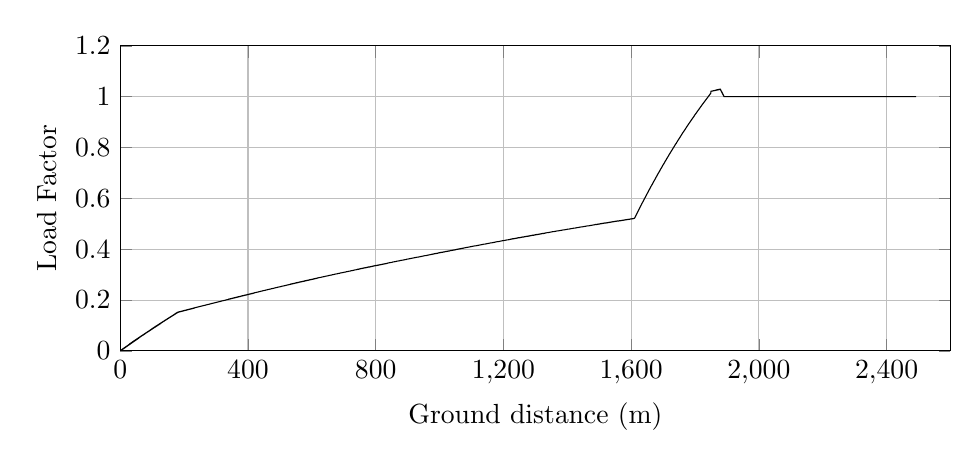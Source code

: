 %LoadFactor_vs_GroundDistance
\begin{tikzpicture}

\begin{axis}[
width=\textwidth,
height=0.45\textwidth,
scaled ticks=false, tick label style={/pgf/number format/fixed},
xmin=0.0,
xmax=2600,
xlabel={Ground distance (m)},
xtick={0,400,800,1200,1600,2000,2400,2800,3200},
xmajorgrids,
ymin=0.0,
ymax=1.20,
ylabel={Load Factor},
ytick={0,0.2,0.4,0.6,0.8,1,1.2},
ymajorgrids,
legend style={at={(1.03,0.5)},anchor=west,draw=black,fill=white,legend cell align=left}
]
\addplot [
color=black,
solid
]
table[row sep=crcr]{
1.373E-8	1.272E-11\\
1.749E-7	1.62E-10\\
1.441E-6	1.335E-9\\
6.603E-5	6.117E-8\\
2.274E-4	2.107E-7\\
4.875E-4	4.516E-7\\
8.442E-4	7.82E-7\\
0.001	1.203E-6\\
0.002	1.712E-6\\
0.002	2.306E-6\\
0.003	2.991E-6\\
0.004	3.746E-6\\
0.005	4.606E-6\\
0.006	5.55E-6\\
0.007	6.587E-6\\
0.008	7.723E-6\\
0.01	8.952E-6\\
0.011	1.028E-5\\
0.013	1.169E-5\\
0.014	1.315E-5\\
0.016	1.474E-5\\
0.018	1.642E-5\\
0.02	1.817E-5\\
0.022	2.005E-5\\
0.024	2.201E-5\\
0.026	2.404E-5\\
0.028	2.618E-5\\
0.031	2.841E-5\\
0.033	3.07E-5\\
0.036	3.31E-5\\
0.038	3.559E-5\\
0.041	3.813E-5\\
0.044	4.077E-5\\
0.047	4.353E-5\\
0.05	4.642E-5\\
0.053	4.937E-5\\
0.057	5.245E-5\\
0.06	5.556E-5\\
0.063	5.88E-5\\
0.067	6.216E-5\\
0.071	6.56E-5\\
0.075	6.912E-5\\
0.079	7.275E-5\\
0.083	7.642E-5\\
0.087	8.02E-5\\
0.091	8.413E-5\\
0.095	8.815E-5\\
0.1	9.225E-5\\
0.104	9.642E-5\\
0.109	1.007E-4\\
0.114	1.051E-4\\
0.118	1.096E-4\\
0.123	1.142E-4\\
0.128	1.188E-4\\
0.133	1.235E-4\\
0.139	1.283E-4\\
0.144	1.334E-4\\
0.15	1.385E-4\\
0.155	1.436E-4\\
0.161	1.488E-4\\
0.167	1.543E-4\\
0.172	1.597E-4\\
0.178	1.653E-4\\
0.185	1.71E-4\\
0.191	1.768E-4\\
0.197	1.826E-4\\
0.204	1.884E-4\\
0.21	1.946E-4\\
0.217	2.008E-4\\
0.224	2.07E-4\\
0.23	2.133E-4\\
0.237	2.198E-4\\
0.244	2.264E-4\\
0.252	2.33E-4\\
0.259	2.399E-4\\
0.266	2.467E-4\\
0.274	2.536E-4\\
0.282	2.607E-4\\
0.289	2.679E-4\\
0.297	2.754E-4\\
0.305	2.828E-4\\
0.314	2.904E-4\\
0.322	2.981E-4\\
0.331	3.06E-4\\
0.339	3.137E-4\\
0.348	3.217E-4\\
0.356	3.298E-4\\
0.365	3.381E-4\\
0.374	3.464E-4\\
0.384	3.549E-4\\
0.393	3.634E-4\\
0.402	3.721E-4\\
0.412	3.809E-4\\
0.421	3.899E-4\\
0.431	3.988E-4\\
0.441	4.08E-4\\
0.451	4.174E-4\\
0.461	4.268E-4\\
0.472	4.364E-4\\
0.482	4.459E-4\\
0.492	4.554E-4\\
0.503	4.652E-4\\
0.514	4.753E-4\\
0.524	4.852E-4\\
0.536	4.955E-4\\
0.547	5.058E-4\\
0.558	5.163E-4\\
0.569	5.267E-4\\
0.581	5.375E-4\\
0.592	5.48E-4\\
0.604	5.589E-4\\
0.616	5.699E-4\\
0.628	5.81E-4\\
0.64	5.924E-4\\
0.653	6.036E-4\\
0.665	6.151E-4\\
0.677	6.265E-4\\
0.69	6.383E-4\\
0.703	6.504E-4\\
0.716	6.622E-4\\
0.729	6.743E-4\\
0.742	6.865E-4\\
0.756	6.994E-4\\
0.77	7.117E-4\\
0.783	7.243E-4\\
0.797	7.369E-4\\
0.811	7.498E-4\\
0.825	7.629E-4\\
0.839	7.758E-4\\
0.853	7.889E-4\\
0.868	8.023E-4\\
0.882	8.158E-4\\
0.898	8.3E-4\\
0.913	8.445E-4\\
0.929	8.586E-4\\
0.944	8.727E-4\\
0.96	8.873E-4\\
0.976	9.02E-4\\
0.992	9.168E-4\\
1.008	9.317E-4\\
1.025	9.47E-4\\
1.041	9.618E-4\\
1.057	9.77E-4\\
1.074	9.922E-4\\
1.09	0.001\\
1.107	0.001\\
1.124	0.001\\
1.142	0.001\\
1.159	0.001\\
1.176	0.001\\
1.194	0.001\\
1.212	0.001\\
1.23	0.001\\
1.248	0.001\\
1.266	0.001\\
1.285	0.001\\
1.304	0.001\\
1.323	0.001\\
1.341	0.001\\
1.361	0.001\\
1.38	0.001\\
1.399	0.001\\
1.419	0.001\\
1.439	0.001\\
1.459	0.001\\
1.479	0.001\\
1.499	0.001\\
1.52	0.001\\
1.54	0.001\\
1.56	0.001\\
1.581	0.001\\
1.602	0.001\\
1.624	0.001\\
1.645	0.002\\
1.666	0.002\\
1.689	0.002\\
1.711	0.002\\
1.733	0.002\\
1.755	0.002\\
1.778	0.002\\
1.8	0.002\\
1.824	0.002\\
1.846	0.002\\
1.87	0.002\\
1.893	0.002\\
1.918	0.002\\
1.942	0.002\\
1.966	0.002\\
1.99	0.002\\
2.015	0.002\\
2.039	0.002\\
2.065	0.002\\
2.09	0.002\\
2.116	0.002\\
2.141	0.002\\
2.167	0.002\\
2.193	0.002\\
2.219	0.002\\
2.245	0.002\\
2.271	0.002\\
2.298	0.002\\
2.325	0.002\\
2.351	0.002\\
2.379	0.002\\
2.406	0.002\\
2.434	0.002\\
2.462	0.002\\
2.491	0.002\\
2.519	0.002\\
2.547	0.002\\
2.576	0.002\\
2.605	0.002\\
2.635	0.002\\
2.663	0.002\\
2.693	0.002\\
2.723	0.003\\
2.753	0.003\\
2.783	0.003\\
2.814	0.003\\
2.844	0.003\\
2.875	0.003\\
2.906	0.003\\
2.937	0.003\\
2.968	0.003\\
3.0	0.003\\
3.031	0.003\\
3.063	0.003\\
3.097	0.003\\
3.129	0.003\\
3.162	0.003\\
3.195	0.003\\
3.227	0.003\\
3.261	0.003\\
3.294	0.003\\
3.328	0.003\\
3.363	0.003\\
3.397	0.003\\
3.431	0.003\\
3.464	0.003\\
3.499	0.003\\
3.534	0.003\\
3.57	0.003\\
3.605	0.003\\
3.641	0.003\\
3.678	0.003\\
3.713	0.003\\
3.75	0.003\\
3.787	0.003\\
3.825	0.004\\
3.862	0.004\\
3.9	0.004\\
3.937	0.004\\
3.976	0.004\\
4.015	0.004\\
4.053	0.004\\
4.093	0.004\\
4.133	0.004\\
4.172	0.004\\
4.211	0.004\\
4.253	0.004\\
4.293	0.004\\
4.333	0.004\\
4.373	0.004\\
4.414	0.004\\
4.456	0.004\\
4.497	0.004\\
4.538	0.004\\
4.58	0.004\\
4.622	0.004\\
4.664	0.004\\
4.706	0.004\\
4.748	0.004\\
4.791	0.004\\
4.836	0.004\\
4.88	0.004\\
4.923	0.005\\
4.968	0.005\\
5.013	0.005\\
5.058	0.005\\
5.103	0.005\\
5.149	0.005\\
5.194	0.005\\
5.241	0.005\\
5.287	0.005\\
5.333	0.005\\
5.38	0.005\\
5.426	0.005\\
5.473	0.005\\
5.522	0.005\\
5.57	0.005\\
5.618	0.005\\
5.666	0.005\\
5.715	0.005\\
5.763	0.005\\
5.813	0.005\\
5.862	0.005\\
5.912	0.005\\
5.962	0.005\\
6.013	0.006\\
6.063	0.006\\
6.114	0.006\\
6.165	0.006\\
6.216	0.006\\
6.268	0.006\\
6.32	0.006\\
6.374	0.006\\
6.426	0.006\\
6.479	0.006\\
6.532	0.006\\
6.586	0.006\\
6.641	0.006\\
6.695	0.006\\
6.75	0.006\\
6.804	0.006\\
6.86	0.006\\
6.917	0.006\\
6.973	0.006\\
7.03	0.006\\
7.087	0.006\\
7.144	0.007\\
7.202	0.007\\
7.26	0.007\\
7.318	0.007\\
7.377	0.007\\
7.435	0.007\\
7.494	0.007\\
7.553	0.007\\
7.613	0.007\\
7.673	0.007\\
7.733	0.007\\
7.796	0.007\\
7.856	0.007\\
7.918	0.007\\
7.98	0.007\\
8.042	0.007\\
8.105	0.007\\
8.167	0.007\\
8.231	0.008\\
8.294	0.008\\
8.356	0.008\\
8.421	0.008\\
8.486	0.008\\
8.549	0.008\\
8.615	0.008\\
8.68	0.008\\
8.745	0.008\\
8.813	0.008\\
8.88	0.008\\
8.947	0.008\\
9.013	0.008\\
9.079	0.008\\
9.147	0.008\\
9.215	0.008\\
9.285	0.008\\
9.353	0.009\\
9.424	0.009\\
9.493	0.009\\
9.564	0.009\\
9.634	0.009\\
9.706	0.009\\
9.776	0.009\\
9.847	0.009\\
9.918	0.009\\
9.989	0.009\\
10.06	0.009\\
10.133	0.009\\
10.205	0.009\\
10.278	0.009\\
10.353	0.009\\
10.427	0.009\\
10.502	0.01\\
10.577	0.01\\
10.653	0.01\\
10.729	0.01\\
10.805	0.01\\
10.882	0.01\\
10.958	0.01\\
11.036	0.01\\
11.113	0.01\\
11.192	0.01\\
11.27	0.01\\
11.35	0.01\\
11.429	0.01\\
11.508	0.01\\
11.587	0.011\\
11.669	0.011\\
11.75	0.011\\
11.83	0.011\\
11.91	0.011\\
11.991	0.011\\
12.073	0.011\\
12.155	0.011\\
12.237	0.011\\
12.32	0.011\\
12.407	0.011\\
12.49	0.011\\
12.574	0.011\\
12.661	0.012\\
12.747	0.012\\
12.832	0.012\\
12.919	0.012\\
13.005	0.012\\
13.092	0.012\\
13.18	0.012\\
13.269	0.012\\
13.358	0.012\\
13.448	0.012\\
13.538	0.012\\
13.627	0.012\\
13.718	0.012\\
13.809	0.013\\
13.899	0.013\\
13.992	0.013\\
14.086	0.013\\
14.179	0.013\\
14.272	0.013\\
14.368	0.013\\
14.459	0.013\\
14.555	0.013\\
14.649	0.013\\
14.744	0.013\\
14.84	0.013\\
14.933	0.014\\
15.027	0.014\\
15.123	0.014\\
15.222	0.014\\
15.321	0.014\\
15.418	0.014\\
15.516	0.014\\
15.613	0.014\\
15.711	0.014\\
15.811	0.014\\
15.914	0.014\\
16.013	0.014\\
16.112	0.015\\
16.216	0.015\\
16.319	0.015\\
16.421	0.015\\
16.522	0.015\\
16.626	0.015\\
16.727	0.015\\
16.83	0.015\\
16.935	0.015\\
17.038	0.015\\
17.146	0.016\\
17.252	0.016\\
17.357	0.016\\
17.464	0.016\\
17.572	0.016\\
17.68	0.016\\
17.79	0.016\\
17.9	0.016\\
18.01	0.016\\
18.121	0.016\\
18.232	0.016\\
18.343	0.017\\
18.455	0.017\\
18.566	0.017\\
18.678	0.017\\
18.79	0.017\\
18.902	0.017\\
19.018	0.017\\
19.131	0.017\\
19.248	0.017\\
19.362	0.017\\
19.478	0.018\\
19.596	0.018\\
19.711	0.018\\
19.828	0.018\\
19.945	0.018\\
20.062	0.018\\
20.179	0.018\\
20.297	0.018\\
20.417	0.018\\
20.537	0.019\\
20.655	0.019\\
20.777	0.019\\
20.897	0.019\\
21.017	0.019\\
21.139	0.019\\
21.261	0.019\\
21.383	0.019\\
21.506	0.019\\
21.631	0.019\\
21.756	0.02\\
21.88	0.02\\
22.006	0.02\\
22.13	0.02\\
22.257	0.02\\
22.384	0.02\\
22.509	0.02\\
22.636	0.02\\
22.764	0.021\\
22.891	0.021\\
23.022	0.021\\
23.15	0.021\\
23.279	0.021\\
23.409	0.021\\
23.539	0.021\\
23.671	0.021\\
23.803	0.021\\
23.935	0.022\\
24.067	0.022\\
24.199	0.022\\
24.329	0.022\\
24.462	0.022\\
24.595	0.022\\
24.728	0.022\\
24.862	0.022\\
24.995	0.022\\
25.128	0.023\\
25.265	0.023\\
25.401	0.023\\
25.536	0.023\\
25.674	0.023\\
25.808	0.023\\
25.835	0.023\\
25.838	0.023\\
25.842	0.023\\
25.855	0.023\\
25.893	0.023\\
25.973	0.023\\
26.096	0.023\\
26.224	0.024\\
26.353	0.024\\
26.482	0.024\\
26.611	0.024\\
26.74	0.024\\
26.872	0.024\\
27.003	0.024\\
27.136	0.024\\
27.266	0.024\\
27.399	0.025\\
27.531	0.025\\
27.664	0.025\\
27.799	0.025\\
27.932	0.025\\
28.068	0.025\\
28.203	0.025\\
28.34	0.025\\
28.477	0.026\\
28.618	0.026\\
28.754	0.026\\
28.893	0.026\\
29.032	0.026\\
29.171	0.026\\
29.312	0.026\\
29.454	0.026\\
29.595	0.027\\
29.738	0.027\\
29.879	0.027\\
30.021	0.027\\
30.167	0.027\\
30.308	0.027\\
30.453	0.027\\
30.598	0.027\\
30.743	0.028\\
30.889	0.028\\
31.035	0.028\\
31.181	0.028\\
31.328	0.028\\
31.477	0.028\\
31.627	0.028\\
31.774	0.028\\
31.925	0.029\\
32.076	0.029\\
32.226	0.029\\
32.379	0.029\\
32.529	0.029\\
32.682	0.029\\
32.836	0.029\\
32.99	0.03\\
33.146	0.03\\
33.301	0.03\\
33.455	0.03\\
33.611	0.03\\
33.769	0.03\\
33.926	0.03\\
34.084	0.031\\
34.242	0.031\\
34.403	0.031\\
34.562	0.031\\
34.722	0.031\\
34.881	0.031\\
35.041	0.031\\
35.203	0.032\\
35.365	0.032\\
35.529	0.032\\
35.691	0.032\\
35.853	0.032\\
36.015	0.032\\
36.181	0.032\\
36.344	0.033\\
36.511	0.033\\
36.676	0.033\\
36.842	0.033\\
37.008	0.033\\
37.173	0.033\\
37.34	0.033\\
37.509	0.034\\
37.679	0.034\\
37.845	0.034\\
38.017	0.034\\
38.185	0.034\\
38.358	0.034\\
38.528	0.034\\
38.7	0.035\\
38.872	0.035\\
39.042	0.035\\
39.214	0.035\\
39.387	0.035\\
39.559	0.035\\
39.735	0.036\\
39.909	0.036\\
40.085	0.036\\
40.259	0.036\\
40.433	0.036\\
40.61	0.036\\
40.787	0.036\\
40.966	0.037\\
41.141	0.037\\
41.319	0.037\\
41.496	0.037\\
41.674	0.037\\
41.852	0.037\\
42.031	0.038\\
42.213	0.038\\
42.394	0.038\\
42.575	0.038\\
42.755	0.038\\
42.938	0.038\\
43.12	0.038\\
43.303	0.039\\
43.487	0.039\\
43.672	0.039\\
43.857	0.039\\
44.04	0.039\\
44.224	0.039\\
44.412	0.04\\
44.598	0.04\\
44.785	0.04\\
44.973	0.04\\
45.161	0.04\\
45.349	0.04\\
45.536	0.041\\
45.725	0.041\\
45.914	0.041\\
46.102	0.041\\
46.294	0.041\\
46.485	0.041\\
46.677	0.042\\
46.87	0.042\\
47.063	0.042\\
47.253	0.042\\
47.445	0.042\\
47.639	0.042\\
47.834	0.043\\
48.025	0.043\\
48.219	0.043\\
48.415	0.043\\
48.61	0.043\\
48.807	0.043\\
49.001	0.044\\
49.2	0.044\\
49.394	0.044\\
49.592	0.044\\
49.791	0.044\\
49.991	0.044\\
50.19	0.045\\
50.388	0.045\\
50.592	0.045\\
50.795	0.045\\
50.995	0.045\\
51.198	0.046\\
51.4	0.046\\
51.599	0.046\\
51.802	0.046\\
52.002	0.046\\
52.206	0.046\\
52.408	0.047\\
52.614	0.047\\
52.822	0.047\\
53.031	0.047\\
53.238	0.047\\
53.445	0.047\\
53.652	0.048\\
53.86	0.048\\
54.068	0.048\\
54.279	0.048\\
54.487	0.048\\
54.699	0.049\\
54.91	0.049\\
55.122	0.049\\
55.333	0.049\\
55.545	0.049\\
55.756	0.049\\
55.968	0.05\\
56.182	0.05\\
56.394	0.05\\
56.61	0.05\\
56.826	0.05\\
57.04	0.051\\
57.257	0.051\\
57.474	0.051\\
57.694	0.051\\
57.912	0.051\\
58.13	0.051\\
58.349	0.052\\
58.568	0.052\\
58.788	0.052\\
59.011	0.052\\
59.234	0.052\\
59.456	0.053\\
59.68	0.053\\
59.903	0.053\\
60.125	0.053\\
60.349	0.053\\
60.572	0.054\\
60.796	0.054\\
61.022	0.054\\
61.251	0.054\\
61.478	0.054\\
61.708	0.055\\
61.937	0.055\\
62.167	0.055\\
62.396	0.055\\
62.628	0.055\\
62.861	0.056\\
63.091	0.056\\
63.322	0.056\\
63.555	0.056\\
63.787	0.056\\
64.023	0.057\\
64.257	0.057\\
64.491	0.057\\
64.728	0.057\\
64.966	0.057\\
65.201	0.058\\
65.44	0.058\\
65.677	0.058\\
65.917	0.058\\
66.157	0.058\\
66.397	0.059\\
66.638	0.059\\
66.878	0.059\\
67.123	0.059\\
67.368	0.059\\
67.611	0.06\\
67.858	0.06\\
68.103	0.06\\
68.352	0.06\\
68.601	0.06\\
68.849	0.061\\
69.098	0.061\\
69.349	0.061\\
69.598	0.061\\
69.849	0.061\\
70.105	0.062\\
70.356	0.062\\
70.609	0.062\\
70.863	0.062\\
71.118	0.063\\
71.373	0.063\\
71.629	0.063\\
71.885	0.063\\
72.143	0.063\\
72.403	0.064\\
72.662	0.064\\
72.923	0.064\\
73.187	0.064\\
73.452	0.065\\
73.718	0.065\\
73.979	0.065\\
74.245	0.065\\
74.51	0.065\\
74.778	0.066\\
75.048	0.066\\
75.317	0.066\\
75.587	0.066\\
75.857	0.067\\
76.13	0.067\\
76.403	0.067\\
76.68	0.067\\
76.954	0.067\\
77.229	0.068\\
77.507	0.068\\
77.783	0.068\\
78.062	0.068\\
78.339	0.069\\
78.622	0.069\\
78.905	0.069\\
79.187	0.069\\
79.47	0.07\\
79.758	0.07\\
80.044	0.07\\
80.334	0.07\\
80.623	0.071\\
80.913	0.071\\
81.205	0.071\\
81.497	0.071\\
81.792	0.072\\
82.085	0.072\\
82.379	0.072\\
82.676	0.072\\
82.975	0.073\\
83.273	0.073\\
83.572	0.073\\
83.874	0.073\\
84.175	0.074\\
84.477	0.074\\
84.781	0.074\\
85.088	0.074\\
85.394	0.075\\
85.698	0.075\\
86.01	0.075\\
86.317	0.075\\
86.629	0.076\\
86.94	0.076\\
87.257	0.076\\
87.57	0.076\\
87.881	0.077\\
88.2	0.077\\
88.519	0.077\\
88.835	0.077\\
89.159	0.078\\
89.478	0.078\\
89.802	0.078\\
90.126	0.079\\
90.45	0.079\\
90.778	0.079\\
91.105	0.079\\
91.438	0.08\\
91.767	0.08\\
92.094	0.08\\
92.425	0.08\\
92.758	0.081\\
93.097	0.081\\
93.431	0.081\\
93.768	0.082\\
94.104	0.082\\
94.436	0.082\\
94.773	0.082\\
95.108	0.083\\
95.447	0.083\\
95.785	0.083\\
96.123	0.084\\
96.464	0.084\\
96.807	0.084\\
97.147	0.084\\
97.488	0.085\\
97.831	0.085\\
98.17	0.085\\
98.511	0.086\\
98.854	0.086\\
99.192	0.086\\
99.534	0.086\\
99.872	0.087\\
100.213	0.087\\
100.553	0.087\\
100.895	0.088\\
101.237	0.088\\
101.58	0.088\\
101.918	0.088\\
102.262	0.089\\
102.605	0.089\\
102.942	0.089\\
103.281	0.089\\
103.62	0.09\\
103.954	0.09\\
104.292	0.09\\
104.631	0.091\\
104.967	0.091\\
105.305	0.091\\
105.642	0.091\\
105.977	0.092\\
106.314	0.092\\
106.649	0.092\\
106.98	0.093\\
107.315	0.093\\
107.381	0.093\\
107.388	0.093\\
107.395	0.093\\
107.399	0.093\\
107.402	0.093\\
107.405	0.093\\
107.419	0.093\\
107.478	0.093\\
107.637	0.093\\
107.957	0.093\\
108.257	0.094\\
108.56	0.094\\
108.862	0.094\\
109.167	0.094\\
109.472	0.095\\
109.78	0.095\\
110.091	0.095\\
110.401	0.095\\
110.713	0.096\\
111.029	0.096\\
111.347	0.096\\
111.665	0.096\\
111.986	0.097\\
112.308	0.097\\
112.635	0.097\\
112.963	0.098\\
113.288	0.098\\
113.618	0.098\\
113.946	0.098\\
114.279	0.099\\
114.613	0.099\\
114.948	0.099\\
115.286	0.099\\
115.625	0.1\\
115.965	0.1\\
116.306	0.1\\
116.651	0.101\\
116.999	0.101\\
117.343	0.101\\
117.69	0.101\\
118.041	0.102\\
118.393	0.102\\
118.748	0.102\\
119.105	0.103\\
119.467	0.103\\
119.827	0.103\\
120.19	0.103\\
120.552	0.104\\
120.918	0.104\\
121.287	0.104\\
121.655	0.105\\
122.025	0.105\\
122.393	0.105\\
122.766	0.106\\
123.139	0.106\\
123.513	0.106\\
123.886	0.107\\
124.257	0.107\\
124.632	0.107\\
125.007	0.107\\
125.38	0.108\\
125.755	0.108\\
126.135	0.108\\
126.513	0.109\\
126.895	0.109\\
127.273	0.109\\
127.65	0.11\\
128.031	0.11\\
128.408	0.11\\
128.788	0.111\\
129.168	0.111\\
129.551	0.111\\
129.928	0.112\\
130.308	0.112\\
130.688	0.112\\
131.067	0.112\\
131.447	0.113\\
131.826	0.113\\
132.205	0.113\\
132.585	0.114\\
132.965	0.114\\
133.344	0.114\\
133.726	0.115\\
134.105	0.115\\
134.485	0.115\\
134.863	0.116\\
135.24	0.116\\
135.621	0.116\\
136.0	0.116\\
136.38	0.117\\
136.761	0.117\\
137.14	0.117\\
137.518	0.118\\
137.898	0.118\\
138.275	0.118\\
138.654	0.119\\
139.035	0.119\\
139.413	0.119\\
139.794	0.12\\
140.174	0.12\\
140.549	0.12\\
140.928	0.12\\
141.305	0.121\\
141.683	0.121\\
142.061	0.121\\
142.44	0.122\\
142.817	0.122\\
143.192	0.122\\
143.573	0.123\\
143.949	0.123\\
144.326	0.123\\
144.704	0.124\\
145.083	0.124\\
145.462	0.124\\
145.838	0.124\\
146.215	0.125\\
146.593	0.125\\
146.973	0.125\\
147.355	0.126\\
147.734	0.126\\
148.114	0.126\\
148.493	0.127\\
148.871	0.127\\
149.254	0.127\\
149.633	0.128\\
150.015	0.128\\
150.394	0.128\\
150.777	0.128\\
151.156	0.129\\
151.535	0.129\\
151.919	0.129\\
152.3	0.13\\
152.684	0.13\\
153.067	0.13\\
153.451	0.131\\
153.835	0.131\\
154.216	0.131\\
154.601	0.132\\
154.984	0.132\\
155.368	0.132\\
155.752	0.132\\
156.136	0.133\\
156.522	0.133\\
156.905	0.133\\
157.292	0.134\\
157.678	0.134\\
158.063	0.134\\
158.451	0.135\\
158.838	0.135\\
159.227	0.135\\
159.615	0.136\\
160.004	0.136\\
160.396	0.136\\
160.785	0.137\\
161.175	0.137\\
161.567	0.137\\
161.961	0.137\\
162.35	0.138\\
162.743	0.138\\
163.136	0.138\\
163.532	0.139\\
163.925	0.139\\
164.32	0.139\\
164.716	0.14\\
165.112	0.14\\
165.507	0.14\\
165.907	0.141\\
166.306	0.141\\
166.706	0.141\\
167.104	0.142\\
167.502	0.142\\
167.901	0.142\\
168.3	0.143\\
168.702	0.143\\
169.106	0.143\\
169.508	0.143\\
169.91	0.144\\
170.313	0.144\\
170.716	0.144\\
171.12	0.145\\
171.525	0.145\\
171.93	0.145\\
172.337	0.146\\
172.743	0.146\\
173.151	0.146\\
173.559	0.147\\
173.966	0.147\\
174.378	0.147\\
174.787	0.148\\
175.201	0.148\\
175.611	0.148\\
176.021	0.149\\
176.433	0.149\\
176.848	0.149\\
177.263	0.15\\
177.678	0.15\\
178.09	0.15\\
178.508	0.151\\
178.925	0.151\\
179.343	0.151\\
179.763	0.152\\
180.084	0.152\\
180.184	0.152\\
180.604	0.152\\
181.528	0.152\\
182.409	0.153\\
183.29	0.153\\
184.171	0.153\\
185.054	0.154\\
185.945	0.154\\
186.833	0.154\\
187.723	0.154\\
188.616	0.155\\
189.516	0.155\\
190.41	0.155\\
191.32	0.156\\
192.218	0.156\\
193.123	0.156\\
194.031	0.156\\
194.947	0.157\\
195.85	0.157\\
196.765	0.157\\
197.678	0.158\\
198.598	0.158\\
199.518	0.158\\
200.444	0.159\\
201.372	0.159\\
202.293	0.159\\
203.22	0.16\\
204.145	0.16\\
205.078	0.16\\
206.005	0.16\\
206.939	0.161\\
207.878	0.161\\
208.818	0.161\\
209.759	0.162\\
210.709	0.162\\
211.655	0.162\\
212.598	0.163\\
213.546	0.163\\
214.498	0.163\\
215.457	0.164\\
216.421	0.164\\
217.382	0.164\\
218.353	0.164\\
219.325	0.165\\
220.293	0.165\\
221.269	0.165\\
222.245	0.166\\
223.215	0.166\\
224.191	0.166\\
225.174	0.167\\
226.147	0.167\\
227.141	0.167\\
228.124	0.168\\
229.119	0.168\\
230.117	0.168\\
231.112	0.169\\
232.123	0.169\\
233.128	0.169\\
234.131	0.17\\
235.14	0.17\\
236.151	0.17\\
237.166	0.171\\
238.189	0.171\\
239.215	0.171\\
240.235	0.172\\
241.26	0.172\\
242.302	0.172\\
243.33	0.173\\
244.369	0.173\\
245.406	0.173\\
246.463	0.174\\
247.505	0.174\\
248.564	0.174\\
249.622	0.175\\
250.665	0.175\\
251.727	0.175\\
252.801	0.176\\
253.863	0.176\\
254.944	0.176\\
256.022	0.177\\
257.106	0.177\\
258.203	0.177\\
259.303	0.178\\
260.397	0.178\\
261.498	0.178\\
262.609	0.179\\
263.718	0.179\\
264.835	0.179\\
265.958	0.18\\
267.091	0.18\\
268.208	0.181\\
269.333	0.181\\
270.466	0.181\\
271.599	0.182\\
272.746	0.182\\
273.901	0.182\\
275.054	0.183\\
276.203	0.183\\
277.353	0.183\\
278.519	0.184\\
279.693	0.184\\
280.863	0.185\\
282.051	0.185\\
283.25	0.185\\
284.439	0.186\\
285.64	0.186\\
286.836	0.187\\
288.039	0.187\\
289.256	0.187\\
290.483	0.188\\
291.721	0.188\\
292.961	0.188\\
294.199	0.189\\
295.446	0.189\\
296.685	0.19\\
297.928	0.19\\
299.185	0.19\\
300.444	0.191\\
301.723	0.191\\
303.002	0.192\\
304.279	0.192\\
305.565	0.192\\
306.851	0.193\\
308.144	0.193\\
309.447	0.194\\
310.778	0.194\\
312.085	0.194\\
313.408	0.195\\
314.719	0.195\\
316.031	0.196\\
317.341	0.196\\
318.67	0.197\\
319.98	0.197\\
321.313	0.197\\
322.647	0.198\\
323.978	0.198\\
325.314	0.199\\
326.625	0.199\\
327.96	0.199\\
329.278	0.2\\
330.607	0.2\\
331.918	0.201\\
333.233	0.201\\
334.558	0.202\\
335.85	0.202\\
337.151	0.202\\
338.438	0.203\\
339.73	0.203\\
341.021	0.204\\
342.315	0.204\\
343.606	0.204\\
344.888	0.205\\
346.165	0.205\\
347.442	0.206\\
348.721	0.206\\
349.998	0.206\\
351.269	0.207\\
352.534	0.207\\
353.793	0.208\\
355.042	0.208\\
356.29	0.208\\
357.535	0.209\\
357.785	0.209\\
358.344	0.209\\
358.391	0.209\\
358.414	0.209\\
358.545	0.209\\
358.725	0.209\\
359.254	0.209\\
360.234	0.21\\
361.312	0.21\\
362.387	0.21\\
363.468	0.211\\
364.563	0.211\\
365.659	0.211\\
366.758	0.212\\
367.871	0.212\\
368.993	0.212\\
370.112	0.213\\
371.239	0.213\\
372.372	0.213\\
373.508	0.214\\
374.644	0.214\\
375.785	0.214\\
376.948	0.215\\
378.108	0.215\\
379.27	0.216\\
380.446	0.216\\
381.624	0.216\\
382.814	0.217\\
384.003	0.217\\
385.2	0.217\\
386.409	0.218\\
387.627	0.218\\
388.847	0.219\\
390.086	0.219\\
391.33	0.219\\
392.579	0.22\\
393.83	0.22\\
395.084	0.22\\
396.348	0.221\\
397.611	0.221\\
398.901	0.222\\
400.189	0.222\\
401.479	0.222\\
402.783	0.223\\
404.085	0.223\\
405.394	0.224\\
406.706	0.224\\
408.009	0.224\\
409.303	0.225\\
410.613	0.225\\
411.93	0.226\\
413.258	0.226\\
414.59	0.226\\
415.919	0.227\\
417.242	0.227\\
418.572	0.228\\
419.9	0.228\\
421.222	0.229\\
422.55	0.229\\
423.875	0.229\\
425.194	0.23\\
426.512	0.23\\
427.84	0.231\\
429.165	0.231\\
430.493	0.231\\
431.812	0.232\\
433.134	0.232\\
434.458	0.233\\
435.773	0.233\\
437.076	0.233\\
438.372	0.234\\
439.665	0.234\\
440.96	0.235\\
442.255	0.235\\
443.552	0.235\\
444.84	0.236\\
446.126	0.236\\
447.413	0.237\\
448.689	0.237\\
449.962	0.237\\
451.241	0.238\\
452.509	0.238\\
453.776	0.238\\
455.04	0.239\\
456.319	0.239\\
457.588	0.24\\
458.846	0.24\\
460.117	0.24\\
461.375	0.241\\
462.643	0.241\\
463.899	0.242\\
465.16	0.242\\
466.413	0.242\\
467.676	0.243\\
468.929	0.243\\
470.18	0.243\\
471.422	0.244\\
472.667	0.244\\
473.912	0.245\\
475.158	0.245\\
476.403	0.245\\
477.644	0.246\\
478.88	0.246\\
480.119	0.246\\
481.36	0.247\\
482.601	0.247\\
483.838	0.248\\
485.074	0.248\\
486.309	0.248\\
487.549	0.249\\
488.785	0.249\\
490.028	0.249\\
491.261	0.25\\
492.502	0.25\\
493.739	0.251\\
494.971	0.251\\
496.207	0.251\\
497.442	0.252\\
498.68	0.252\\
499.908	0.252\\
501.132	0.253\\
502.366	0.253\\
503.599	0.253\\
504.834	0.254\\
506.058	0.254\\
507.278	0.255\\
508.516	0.255\\
509.744	0.255\\
510.977	0.256\\
512.2	0.256\\
513.421	0.256\\
514.65	0.257\\
515.878	0.257\\
517.106	0.257\\
518.35	0.258\\
519.579	0.258\\
520.81	0.259\\
522.044	0.259\\
523.281	0.259\\
524.513	0.26\\
525.742	0.26\\
526.976	0.26\\
528.21	0.261\\
529.444	0.261\\
530.678	0.261\\
531.909	0.262\\
533.146	0.262\\
534.383	0.263\\
535.619	0.263\\
536.854	0.263\\
538.09	0.264\\
539.337	0.264\\
540.579	0.264\\
541.818	0.265\\
543.058	0.265\\
544.291	0.265\\
545.526	0.266\\
546.768	0.266\\
548.006	0.267\\
549.247	0.267\\
550.493	0.267\\
551.728	0.268\\
552.969	0.268\\
554.215	0.268\\
555.462	0.269\\
556.707	0.269\\
557.95	0.269\\
559.196	0.27\\
560.446	0.27\\
561.703	0.271\\
562.953	0.271\\
564.204	0.271\\
565.458	0.272\\
566.709	0.272\\
567.964	0.272\\
569.217	0.273\\
570.474	0.273\\
571.743	0.273\\
572.997	0.274\\
574.26	0.274\\
575.522	0.274\\
576.783	0.275\\
578.051	0.275\\
579.314	0.276\\
580.582	0.276\\
581.843	0.276\\
583.117	0.277\\
584.389	0.277\\
585.66	0.277\\
586.937	0.278\\
588.218	0.278\\
589.487	0.278\\
590.766	0.279\\
592.041	0.279\\
593.324	0.28\\
594.606	0.28\\
595.887	0.28\\
597.168	0.281\\
598.445	0.281\\
599.73	0.281\\
601.021	0.282\\
602.309	0.282\\
603.603	0.282\\
604.898	0.283\\
606.192	0.283\\
607.49	0.284\\
608.794	0.284\\
610.096	0.284\\
611.398	0.285\\
612.692	0.285\\
614.004	0.285\\
615.309	0.286\\
616.614	0.286\\
617.927	0.287\\
619.235	0.287\\
620.541	0.287\\
621.853	0.288\\
623.168	0.288\\
624.486	0.288\\
625.81	0.289\\
627.136	0.289\\
628.463	0.289\\
629.794	0.29\\
631.126	0.29\\
632.458	0.291\\
633.795	0.291\\
635.133	0.291\\
636.473	0.292\\
637.807	0.292\\
639.147	0.292\\
640.493	0.293\\
641.842	0.293\\
643.186	0.294\\
644.536	0.294\\
645.882	0.294\\
647.234	0.295\\
648.586	0.295\\
649.94	0.295\\
651.297	0.296\\
652.659	0.296\\
654.029	0.297\\
655.398	0.297\\
656.765	0.297\\
658.127	0.298\\
659.507	0.298\\
660.883	0.298\\
662.266	0.299\\
663.643	0.299\\
665.028	0.3\\
666.415	0.3\\
667.8	0.3\\
669.189	0.301\\
670.584	0.301\\
671.984	0.302\\
673.381	0.302\\
674.783	0.302\\
676.19	0.303\\
677.599	0.303\\
679.015	0.303\\
680.439	0.304\\
681.857	0.304\\
683.268	0.305\\
684.696	0.305\\
686.121	0.305\\
687.553	0.306\\
688.988	0.306\\
690.425	0.307\\
691.869	0.307\\
693.31	0.307\\
694.752	0.308\\
696.196	0.308\\
697.643	0.308\\
699.095	0.309\\
700.554	0.309\\
702.016	0.31\\
703.486	0.31\\
704.963	0.31\\
706.437	0.311\\
707.913	0.311\\
709.396	0.312\\
710.879	0.312\\
712.356	0.312\\
713.844	0.313\\
715.339	0.313\\
716.843	0.314\\
718.356	0.314\\
719.861	0.314\\
721.364	0.315\\
722.878	0.315\\
724.389	0.316\\
725.915	0.316\\
727.434	0.316\\
728.969	0.317\\
730.502	0.317\\
732.04	0.318\\
733.586	0.318\\
735.133	0.319\\
736.681	0.319\\
738.237	0.319\\
739.802	0.32\\
741.373	0.32\\
742.951	0.321\\
744.531	0.321\\
746.114	0.321\\
747.699	0.322\\
749.284	0.322\\
750.89	0.323\\
752.492	0.323\\
754.104	0.324\\
755.725	0.324\\
757.35	0.324\\
758.978	0.325\\
760.617	0.325\\
762.247	0.326\\
763.886	0.326\\
765.529	0.327\\
767.188	0.327\\
768.853	0.327\\
770.526	0.328\\
772.206	0.328\\
773.89	0.329\\
775.582	0.329\\
777.282	0.33\\
778.983	0.33\\
780.691	0.33\\
782.407	0.331\\
784.144	0.331\\
785.888	0.332\\
787.633	0.332\\
789.385	0.333\\
791.151	0.333\\
792.928	0.334\\
794.708	0.334\\
796.488	0.335\\
798.301	0.335\\
800.127	0.336\\
801.939	0.336\\
803.778	0.336\\
805.622	0.337\\
807.465	0.337\\
809.335	0.338\\
811.208	0.338\\
813.101	0.339\\
815.005	0.339\\
816.928	0.34\\
818.869	0.34\\
820.818	0.341\\
822.776	0.341\\
824.745	0.342\\
826.743	0.342\\
828.761	0.343\\
830.788	0.343\\
832.829	0.344\\
834.905	0.344\\
837.011	0.345\\
839.123	0.346\\
841.273	0.346\\
843.445	0.347\\
845.626	0.347\\
847.861	0.348\\
850.121	0.348\\
852.407	0.349\\
854.689	0.35\\
857.021	0.35\\
859.352	0.351\\
861.696	0.351\\
864.081	0.352\\
866.473	0.353\\
868.851	0.353\\
871.232	0.354\\
873.603	0.354\\
875.956	0.355\\
878.281	0.356\\
880.588	0.356\\
882.863	0.357\\
885.123	0.357\\
887.348	0.358\\
889.562	0.358\\
891.73	0.359\\
893.875	0.359\\
896.026	0.36\\
898.131	0.361\\
900.233	0.361\\
902.32	0.362\\
904.396	0.362\\
906.449	0.363\\
908.473	0.363\\
910.489	0.364\\
912.5	0.364\\
914.482	0.365\\
916.466	0.365\\
918.437	0.366\\
920.385	0.366\\
922.338	0.367\\
924.267	0.367\\
926.175	0.368\\
928.083	0.368\\
929.983	0.369\\
931.877	0.369\\
933.761	0.369\\
935.629	0.37\\
937.493	0.37\\
939.348	0.371\\
941.188	0.371\\
941.555	0.371\\
941.807	0.371\\
941.975	0.372\\
942.127	0.372\\
942.233	0.372\\
942.264	0.372\\
942.289	0.372\\
942.314	0.372\\
942.486	0.372\\
943.059	0.372\\
945.039	0.372\\
946.834	0.373\\
948.63	0.373\\
950.444	0.374\\
952.274	0.374\\
954.104	0.375\\
955.959	0.375\\
957.821	0.375\\
959.688	0.376\\
961.571	0.376\\
963.469	0.377\\
965.38	0.377\\
967.304	0.378\\
969.249	0.378\\
971.21	0.379\\
973.18	0.379\\
975.165	0.38\\
977.168	0.38\\
979.191	0.381\\
981.223	0.381\\
983.283	0.382\\
985.354	0.382\\
987.432	0.383\\
989.543	0.383\\
991.66	0.384\\
993.82	0.384\\
995.984	0.385\\
998.186	0.386\\
1000.392	0.386\\
1002.627	0.387\\
1004.875	0.387\\
1007.147	0.388\\
1009.442	0.388\\
1011.747	0.389\\
1014.048	0.389\\
1016.397	0.39\\
1018.737	0.391\\
1021.072	0.391\\
1023.424	0.392\\
1025.759	0.392\\
1028.089	0.393\\
1030.415	0.393\\
1032.741	0.394\\
1035.066	0.395\\
1037.36	0.395\\
1039.647	0.396\\
1041.911	0.396\\
1044.167	0.397\\
1046.414	0.397\\
1048.64	0.398\\
1050.857	0.398\\
1053.066	0.399\\
1055.268	0.4\\
1057.444	0.4\\
1059.606	0.401\\
1061.757	0.401\\
1063.902	0.402\\
1066.03	0.402\\
1068.158	0.403\\
1070.262	0.403\\
1072.361	0.404\\
1074.458	0.404\\
1076.541	0.405\\
1078.613	0.405\\
1080.679	0.406\\
1082.74	0.406\\
1084.786	0.407\\
1086.843	0.407\\
1088.881	0.408\\
1090.916	0.408\\
1092.952	0.409\\
1094.97	0.409\\
1096.985	0.41\\
1099.01	0.41\\
1101.014	0.411\\
1103.014	0.411\\
1105.018	0.412\\
1107.015	0.412\\
1109.012	0.413\\
1111.0	0.413\\
1112.984	0.413\\
1114.967	0.414\\
1116.944	0.414\\
1118.914	0.415\\
1120.876	0.415\\
1122.836	0.416\\
1124.794	0.416\\
1126.755	0.417\\
1128.717	0.417\\
1130.674	0.418\\
1132.627	0.418\\
1134.575	0.419\\
1136.52	0.419\\
1138.463	0.42\\
1140.4	0.42\\
1142.354	0.42\\
1144.295	0.421\\
1146.234	0.421\\
1148.171	0.422\\
1150.108	0.422\\
1152.043	0.423\\
1153.974	0.423\\
1155.903	0.424\\
1157.822	0.424\\
1159.75	0.425\\
1161.678	0.425\\
1163.611	0.425\\
1165.538	0.426\\
1167.461	0.426\\
1169.384	0.427\\
1171.311	0.427\\
1173.234	0.428\\
1175.155	0.428\\
1177.068	0.429\\
1178.983	0.429\\
1180.905	0.43\\
1182.831	0.43\\
1184.754	0.43\\
1186.667	0.431\\
1188.577	0.431\\
1190.493	0.432\\
1192.405	0.432\\
1194.311	0.433\\
1196.225	0.433\\
1198.144	0.434\\
1200.057	0.434\\
1201.971	0.434\\
1203.888	0.435\\
1205.811	0.435\\
1207.73	0.436\\
1209.641	0.436\\
1211.547	0.437\\
1213.465	0.437\\
1215.382	0.437\\
1217.299	0.438\\
1219.215	0.438\\
1221.134	0.439\\
1223.046	0.439\\
1224.956	0.44\\
1226.879	0.44\\
1228.799	0.441\\
1230.721	0.441\\
1232.652	0.441\\
1234.572	0.442\\
1236.489	0.442\\
1238.409	0.443\\
1240.331	0.443\\
1242.253	0.444\\
1244.178	0.444\\
1246.102	0.445\\
1248.034	0.445\\
1249.959	0.445\\
1251.893	0.446\\
1253.818	0.446\\
1255.745	0.447\\
1257.684	0.447\\
1259.629	0.448\\
1261.57	0.448\\
1263.506	0.448\\
1265.44	0.449\\
1267.372	0.449\\
1269.311	0.45\\
1271.251	0.45\\
1273.189	0.451\\
1275.127	0.451\\
1277.074	0.451\\
1279.021	0.452\\
1280.962	0.452\\
1282.909	0.453\\
1284.854	0.453\\
1286.8	0.454\\
1288.758	0.454\\
1290.707	0.455\\
1292.668	0.455\\
1294.63	0.455\\
1296.586	0.456\\
1298.536	0.456\\
1300.504	0.457\\
1302.463	0.457\\
1304.424	0.458\\
1306.385	0.458\\
1308.357	0.458\\
1310.33	0.459\\
1312.306	0.459\\
1314.275	0.46\\
1316.247	0.46\\
1318.218	0.461\\
1320.197	0.461\\
1322.176	0.462\\
1324.162	0.462\\
1326.15	0.462\\
1328.143	0.463\\
1330.134	0.463\\
1332.131	0.464\\
1334.128	0.464\\
1336.127	0.465\\
1338.125	0.465\\
1340.128	0.465\\
1342.14	0.466\\
1344.145	0.466\\
1346.157	0.467\\
1348.173	0.467\\
1350.186	0.468\\
1352.198	0.468\\
1354.213	0.469\\
1356.239	0.469\\
1358.261	0.469\\
1360.283	0.47\\
1362.311	0.47\\
1364.34	0.471\\
1366.369	0.471\\
1368.399	0.472\\
1370.433	0.472\\
1372.474	0.472\\
1374.512	0.473\\
1376.561	0.473\\
1378.612	0.474\\
1380.658	0.474\\
1382.709	0.475\\
1384.76	0.475\\
1386.814	0.476\\
1388.87	0.476\\
1390.934	0.476\\
1393.004	0.477\\
1395.063	0.477\\
1397.133	0.478\\
1399.22	0.478\\
1401.302	0.479\\
1403.379	0.479\\
1405.461	0.479\\
1407.551	0.48\\
1409.643	0.48\\
1411.741	0.481\\
1413.84	0.481\\
1415.955	0.482\\
1418.057	0.482\\
1420.169	0.483\\
1422.275	0.483\\
1424.397	0.483\\
1426.505	0.484\\
1428.624	0.484\\
1430.747	0.485\\
1432.869	0.485\\
1435.0	0.486\\
1437.128	0.486\\
1439.265	0.487\\
1441.416	0.487\\
1443.564	0.488\\
1445.712	0.488\\
1447.862	0.488\\
1450.022	0.489\\
1452.186	0.489\\
1454.347	0.49\\
1456.51	0.49\\
1458.686	0.491\\
1460.862	0.491\\
1463.042	0.492\\
1465.231	0.492\\
1467.425	0.492\\
1469.616	0.493\\
1471.825	0.493\\
1474.026	0.494\\
1476.231	0.494\\
1478.438	0.495\\
1480.646	0.495\\
1482.863	0.496\\
1485.077	0.496\\
1487.304	0.497\\
1489.54	0.497\\
1491.78	0.497\\
1494.018	0.498\\
1496.266	0.498\\
1498.508	0.499\\
1500.753	0.499\\
1503.007	0.5\\
1505.272	0.5\\
1507.544	0.501\\
1509.812	0.501\\
1512.085	0.502\\
1514.366	0.502\\
1516.653	0.503\\
1518.936	0.503\\
1521.231	0.503\\
1523.53	0.504\\
1525.836	0.504\\
1528.141	0.505\\
1530.453	0.505\\
1532.767	0.506\\
1535.09	0.506\\
1537.422	0.507\\
1539.765	0.507\\
1542.124	0.508\\
1544.475	0.508\\
1546.832	0.509\\
1549.203	0.509\\
1551.576	0.51\\
1553.954	0.51\\
1556.348	0.511\\
1558.732	0.511\\
1561.127	0.511\\
1563.532	0.512\\
1565.941	0.512\\
1568.354	0.513\\
1570.788	0.513\\
1573.216	0.514\\
1575.665	0.514\\
1578.114	0.515\\
1580.56	0.515\\
1583.026	0.516\\
1585.5	0.516\\
1587.97	0.517\\
1590.45	0.517\\
1592.933	0.518\\
1595.42	0.518\\
1597.928	0.519\\
1600.444	0.519\\
1602.952	0.52\\
1605.469	0.52\\
1607.858	0.521\\
1608.004	0.521\\
1610.552	0.522\\
1613.091	0.528\\
1615.661	0.534\\
1618.238	0.541\\
1620.817	0.547\\
1623.417	0.554\\
1626.02	0.56\\
1628.629	0.567\\
1631.245	0.573\\
1633.865	0.58\\
1636.5	0.586\\
1639.16	0.592\\
1641.821	0.599\\
1644.497	0.605\\
1647.175	0.612\\
1649.876	0.618\\
1652.589	0.624\\
1655.301	0.631\\
1658.043	0.637\\
1660.795	0.644\\
1663.545	0.65\\
1666.311	0.656\\
1669.085	0.663\\
1671.898	0.669\\
1674.708	0.675\\
1677.539	0.682\\
1680.381	0.688\\
1683.239	0.695\\
1686.114	0.701\\
1689.008	0.707\\
1691.914	0.714\\
1694.835	0.72\\
1697.775	0.727\\
1700.738	0.733\\
1703.731	0.739\\
1706.733	0.746\\
1709.776	0.752\\
1712.806	0.759\\
1715.857	0.765\\
1718.951	0.772\\
1722.053	0.778\\
1725.195	0.785\\
1728.378	0.791\\
1731.584	0.798\\
1734.81	0.804\\
1738.082	0.811\\
1741.348	0.817\\
1744.64	0.824\\
1747.983	0.831\\
1751.352	0.837\\
1754.764	0.844\\
1758.21	0.851\\
1761.693	0.858\\
1765.207	0.864\\
1768.779	0.871\\
1772.378	0.878\\
1776.052	0.885\\
1779.779	0.892\\
1783.554	0.899\\
1787.38	0.906\\
1791.297	0.913\\
1795.273	0.92\\
1799.376	0.928\\
1803.544	0.935\\
1807.756	0.943\\
1812.08	0.95\\
1816.505	0.958\\
1821.039	0.966\\
1825.751	0.974\\
1830.521	0.982\\
1835.362	0.99\\
1840.135	0.998\\
1844.855	1.006\\
1849.509	1.014\\
1849.768	1.021\\
1850.028	1.021\\
1850.283	1.021\\
1850.543	1.021\\
1850.796	1.021\\
1851.036	1.022\\
1851.276	1.022\\
1851.533	1.022\\
1851.788	1.022\\
1852.045	1.022\\
1852.304	1.022\\
1852.564	1.022\\
1852.811	1.022\\
1853.071	1.022\\
1853.32	1.022\\
1853.57	1.022\\
1853.802	1.022\\
1854.063	1.022\\
1854.323	1.022\\
1854.577	1.023\\
1854.824	1.023\\
1855.06	1.023\\
1855.313	1.023\\
1855.574	1.023\\
1855.833	1.023\\
1856.092	1.023\\
1856.352	1.023\\
1856.611	1.023\\
1856.868	1.023\\
1857.13	1.023\\
1857.39	1.023\\
1857.649	1.023\\
1857.911	1.023\\
1858.171	1.023\\
1858.42	1.024\\
1858.681	1.024\\
1858.937	1.024\\
1859.2	1.024\\
1859.451	1.024\\
1859.7	1.024\\
1859.957	1.024\\
1860.212	1.024\\
1860.475	1.024\\
1860.734	1.024\\
1860.994	1.024\\
1861.247	1.024\\
1861.493	1.024\\
1861.751	1.024\\
1861.998	1.024\\
1862.261	1.025\\
1862.505	1.025\\
1862.758	1.025\\
1863.011	1.025\\
1863.26	1.025\\
1863.515	1.025\\
1863.779	1.025\\
1864.042	1.025\\
1864.305	1.025\\
1864.567	1.025\\
1864.827	1.025\\
1865.084	1.025\\
1865.35	1.025\\
1865.614	1.025\\
1865.879	1.026\\
1866.128	1.026\\
1866.386	1.026\\
1866.648	1.026\\
1866.889	1.026\\
1867.153	1.026\\
1867.403	1.026\\
1867.666	1.026\\
1867.932	1.026\\
1868.197	1.026\\
1868.462	1.026\\
1868.723	1.026\\
1868.975	1.026\\
1869.235	1.026\\
1869.498	1.026\\
1869.761	1.027\\
1870.028	1.027\\
1870.277	1.027\\
1870.528	1.027\\
1870.795	1.027\\
1871.041	1.027\\
1871.276	1.027\\
1871.541	1.027\\
1871.808	1.027\\
1872.066	1.027\\
1872.334	1.027\\
1872.602	1.027\\
1872.87	1.027\\
1873.137	1.027\\
1873.398	1.027\\
1873.665	1.028\\
1873.927	1.028\\
1874.194	1.028\\
1874.452	1.028\\
1874.707	1.028\\
1874.976	1.028\\
1875.242	1.028\\
1875.504	1.028\\
1875.769	1.028\\
1876.027	1.028\\
1876.277	1.028\\
1876.523	1.028\\
1876.79	1.028\\
1877.05	1.028\\
1877.304	1.028\\
1877.563	1.029\\
1877.822	1.029\\
1878.09	1.029\\
1878.36	1.029\\
1878.627	1.029\\
1878.876	1.029\\
1878.994	1.029\\
1879.145	1.029\\
1879.408	1.029\\
1879.673	1.028\\
1879.943	1.027\\
1880.208	1.027\\
1880.477	1.026\\
1880.727	1.025\\
1880.977	1.025\\
1881.245	1.024\\
1881.507	1.023\\
1881.778	1.023\\
1882.045	1.022\\
1882.301	1.021\\
1882.564	1.021\\
1882.809	1.02\\
1883.056	1.02\\
1883.325	1.019\\
1883.576	1.018\\
1883.847	1.018\\
1884.114	1.017\\
1884.366	1.016\\
1884.63	1.016\\
1884.899	1.015\\
1885.167	1.015\\
1885.431	1.014\\
1885.701	1.013\\
1885.97	1.013\\
1886.241	1.012\\
1886.498	1.011\\
1886.737	1.011\\
1886.967	1.01\\
1887.235	1.009\\
1887.497	1.009\\
1887.737	1.008\\
1887.988	1.008\\
1888.253	1.007\\
1888.524	1.006\\
1888.793	1.006\\
1889.056	1.005\\
1889.322	1.004\\
1889.587	1.004\\
1889.848	1.003\\
1890.115	1.002\\
1890.368	1.002\\
1890.636	1.001\\
1890.904	1.0\\
1891.174	1.0\\
1891.442	1.0\\
1891.705	1.0\\
1892.052	1.0\\
1892.546	1.0\\
1893.236	1.0\\
1894.108	1.0\\
1894.98	1.0\\
1896.023	1.0\\
1897.044	1.0\\
1898.021	1.0\\
1899.123	1.0\\
1900.191	1.0\\
1901.28	1.0\\
1902.311	1.0\\
1903.516	1.0\\
1904.715	1.0\\
1905.691	1.0\\
1906.742	1.0\\
1907.986	1.0\\
1909.291	1.0\\
1910.582	1.0\\
1911.533	1.0\\
1912.647	1.0\\
1913.863	1.0\\
1914.963	1.0\\
1916.162	1.0\\
1917.435	1.0\\
1918.528	1.0\\
1919.66	1.0\\
1920.809	1.0\\
1921.862	1.0\\
1923.106	1.0\\
1924.272	1.0\\
1925.33	1.0\\
1926.646	1.0\\
1927.947	1.0\\
1929.024	1.0\\
1930.138	1.0\\
1931.145	1.0\\
1932.119	1.0\\
1933.166	1.0\\
1933.918	1.0\\
1934.952	1.0\\
1936.015	1.0\\
1937.026	1.0\\
1937.954	1.0\\
1938.864	1.0\\
1939.936	1.0\\
1940.809	1.0\\
1941.632	1.0\\
1942.483	1.0\\
1943.719	1.0\\
1944.97	1.0\\
1946.211	1.0\\
1947.454	1.0\\
1948.534	1.0\\
1949.4	1.0\\
1950.377	1.0\\
1951.242	1.0\\
1952.377	1.0\\
1953.426	1.0\\
1954.643	1.0\\
1955.618	1.0\\
1956.557	1.0\\
1957.405	1.0\\
1958.663	1.0\\
1959.877	1.0\\
1961.342	1.0\\
1962.706	1.0\\
1963.999	1.0\\
1965.213	1.0\\
1966.291	1.0\\
1967.497	1.0\\
1968.742	1.0\\
1969.881	1.0\\
1971.054	1.0\\
1971.103	1.0\\
1971.197	1.0\\
1971.295	1.0\\
1971.545	1.0\\
1972.267	1.0\\
1973.062	1.0\\
1974.078	1.0\\
1975.235	1.0\\
1976.318	1.0\\
1977.502	1.0\\
1978.537	1.0\\
1979.608	1.0\\
1980.689	1.0\\
1981.846	1.0\\
1982.779	1.0\\
1983.899	1.0\\
1985.155	1.0\\
1986.285	1.0\\
1987.309	1.0\\
1988.257	1.0\\
1989.704	1.0\\
1990.74	1.0\\
1991.872	1.0\\
1993.062	1.0\\
1994.05	1.0\\
1995.264	1.0\\
1996.482	1.0\\
1997.648	1.0\\
1998.856	1.0\\
1999.961	1.0\\
2001.049	1.0\\
2002.054	1.0\\
2003.167	1.0\\
2004.207	1.0\\
2005.524	1.0\\
2006.597	1.0\\
2007.709	1.0\\
2009.071	1.0\\
2010.297	1.0\\
2011.416	1.0\\
2012.645	1.0\\
2014.097	1.0\\
2015.093	1.0\\
2016.09	1.0\\
2017.371	1.0\\
2018.862	1.0\\
2020.09	1.0\\
2021.445	1.0\\
2022.862	1.0\\
2024.302	1.0\\
2025.545	1.0\\
2026.942	1.0\\
2028.296	1.0\\
2029.59	1.0\\
2030.948	1.0\\
2032.092	1.0\\
2033.254	1.0\\
2034.363	1.0\\
2035.644	1.0\\
2036.681	1.0\\
2037.82	1.0\\
2039.253	1.0\\
2040.587	1.0\\
2041.767	1.0\\
2042.915	1.0\\
2044.044	1.0\\
2045.246	1.0\\
2046.416	1.0\\
2047.67	1.0\\
2048.908	1.0\\
2050.087	1.0\\
2051.424	1.0\\
2052.347	1.0\\
2053.37	1.0\\
2054.354	1.0\\
2055.321	1.0\\
2056.743	1.0\\
2058.196	1.0\\
2059.682	1.0\\
2061.045	1.0\\
2062.486	1.0\\
2063.718	1.0\\
2065.259	1.0\\
2066.686	1.0\\
2067.833	1.0\\
2069.077	1.0\\
2070.275	1.0\\
2071.527	1.0\\
2072.251	1.0\\
2073.041	1.0\\
2073.773	1.0\\
2074.558	1.0\\
2075.462	1.0\\
2076.243	1.0\\
2077.085	1.0\\
2078.002	1.0\\
2078.979	1.0\\
2079.938	1.0\\
2080.914	1.0\\
2081.826	1.0\\
2083.033	1.0\\
2084.316	1.0\\
2085.698	1.0\\
2087.04	1.0\\
2088.397	1.0\\
2089.517	1.0\\
2090.804	1.0\\
2091.827	1.0\\
2092.813	1.0\\
2094.431	1.0\\
2095.394	1.0\\
2096.485	1.0\\
2097.359	1.0\\
2098.105	1.0\\
2098.94	1.0\\
2099.785	1.0\\
2100.684	1.0\\
2101.907	1.0\\
2103.102	1.0\\
2104.365	1.0\\
2105.699	1.0\\
2106.95	1.0\\
2108.094	1.0\\
2109.161	1.0\\
2110.191	1.0\\
2110.997	1.0\\
2112.216	1.0\\
2113.55	1.0\\
2115.103	1.0\\
2116.613	1.0\\
2118.02	1.0\\
2118.962	1.0\\
2119.912	1.0\\
2120.871	1.0\\
2121.934	1.0\\
2123.017	1.0\\
2124.233	1.0\\
2125.585	1.0\\
2126.934	1.0\\
2127.954	1.0\\
2128.968	1.0\\
2129.995	1.0\\
2130.992	1.0\\
2131.832	1.0\\
2132.723	1.0\\
2133.886	1.0\\
2135.33	1.0\\
2136.64	1.0\\
2138.157	1.0\\
2139.459	1.0\\
2140.568	1.0\\
2141.935	1.0\\
2143.148	1.0\\
2144.658	1.0\\
2146.195	1.0\\
2147.422	1.0\\
2148.633	1.0\\
2149.844	1.0\\
2150.905	1.0\\
2151.903	1.0\\
2152.818	1.0\\
2154.072	1.0\\
2155.36	1.0\\
2156.791	1.0\\
2157.903	1.0\\
2159.03	1.0\\
2160.044	1.0\\
2160.98	1.0\\
2161.797	1.0\\
2162.615	1.0\\
2163.436	1.0\\
2164.551	1.0\\
2165.864	1.0\\
2167.249	1.0\\
2168.556	1.0\\
2169.885	1.0\\
2171.338	1.0\\
2172.843	1.0\\
2174.105	1.0\\
2175.154	1.0\\
2176.518	1.0\\
2178.096	1.0\\
2179.58	1.0\\
2180.803	1.0\\
2182.084	1.0\\
2183.585	1.0\\
2184.953	1.0\\
2186.282	1.0\\
2187.507	1.0\\
2189.048	1.0\\
2190.306	1.0\\
2191.501	1.0\\
2192.557	1.0\\
2193.792	1.0\\
2194.996	1.0\\
2196.618	1.0\\
2197.937	1.0\\
2199.155	1.0\\
2200.377	1.0\\
2201.284	1.0\\
2202.711	1.0\\
2204.101	1.0\\
2205.436	1.0\\
2206.884	1.0\\
2208.338	1.0\\
2209.753	1.0\\
2210.824	1.0\\
2211.958	1.0\\
2213.019	1.0\\
2214.249	1.0\\
2215.817	1.0\\
2217.249	1.0\\
2218.283	1.0\\
2219.231	1.0\\
2220.118	1.0\\
2221.084	1.0\\
2222.09	1.0\\
2223.258	1.0\\
2224.698	1.0\\
2226.137	1.0\\
2227.59	1.0\\
2228.925	1.0\\
2230.411	1.0\\
2231.826	1.0\\
2232.915	1.0\\
2234.517	1.0\\
2235.664	1.0\\
2236.923	1.0\\
2238.428	1.0\\
2239.777	1.0\\
2241.005	1.0\\
2242.356	1.0\\
2243.795	1.0\\
2245.305	1.0\\
2246.919	1.0\\
2248.467	1.0\\
2249.956	1.0\\
2251.597	1.0\\
2253.149	1.0\\
2254.703	1.0\\
2256.262	1.0\\
2257.85	1.0\\
2259.311	1.0\\
2260.679	1.0\\
2261.891	1.0\\
2263.111	1.0\\
2264.394	1.0\\
2265.778	1.0\\
2267.11	1.0\\
2268.509	1.0\\
2269.831	1.0\\
2271.216	1.0\\
2272.843	1.0\\
2274.199	1.0\\
2275.423	1.0\\
2276.569	1.0\\
2278.167	1.0\\
2279.769	1.0\\
2281.391	1.0\\
2283.103	1.0\\
2284.737	1.0\\
2286.234	1.0\\
2287.642	1.0\\
2289.195	1.0\\
2290.648	1.0\\
2292.155	1.0\\
2293.448	1.0\\
2294.649	1.0\\
2295.999	1.0\\
2297.09	1.0\\
2298.549	1.0\\
2299.912	1.0\\
2301.264	1.0\\
2302.627	1.0\\
2303.941	1.0\\
2305.629	1.0\\
2307.393	1.0\\
2309.189	1.0\\
2310.831	1.0\\
2312.635	1.0\\
2313.923	1.0\\
2315.173	1.0\\
2316.733	1.0\\
2318.208	1.0\\
2319.416	1.0\\
2320.655	1.0\\
2322.631	1.0\\
2323.978	1.0\\
2325.404	1.0\\
2326.965	1.0\\
2328.563	1.0\\
2330.247	1.0\\
2331.968	1.0\\
2333.5	1.0\\
2335.074	1.0\\
2336.643	1.0\\
2337.753	1.0\\
2339.093	1.0\\
2340.414	1.0\\
2341.946	1.0\\
2343.408	1.0\\
2344.513	1.0\\
2345.676	1.0\\
2346.798	1.0\\
2348.245	1.0\\
2349.775	1.0\\
2350.958	1.0\\
2351.952	1.0\\
2353.507	1.0\\
2354.811	1.0\\
2356.199	1.0\\
2357.637	1.0\\
2359.009	1.0\\
2360.153	1.0\\
2361.209	1.0\\
2362.33	1.0\\
2363.381	1.0\\
2364.539	1.0\\
2366.098	1.0\\
2367.435	1.0\\
2368.848	1.0\\
2370.485	1.0\\
2372.022	1.0\\
2373.621	1.0\\
2375.315	1.0\\
2376.933	1.0\\
2378.466	1.0\\
2379.829	1.0\\
2380.954	1.0\\
2382.187	1.0\\
2383.369	1.0\\
2384.473	1.0\\
2385.514	1.0\\
2386.529	1.0\\
2387.667	1.0\\
2388.743	1.0\\
2390.26	1.0\\
2391.747	1.0\\
2393.216	1.0\\
2394.97	1.0\\
2396.832	1.0\\
2398.279	1.0\\
2399.476	1.0\\
2400.743	1.0\\
2402.196	1.0\\
2404.076	1.0\\
2405.968	1.0\\
2407.881	1.0\\
2409.36	1.0\\
2410.638	1.0\\
2411.995	1.0\\
2413.138	1.0\\
2414.727	1.0\\
2416.454	1.0\\
2418.269	1.0\\
2419.595	1.0\\
2420.924	1.0\\
2422.331	1.0\\
2423.695	1.0\\
2424.928	1.0\\
2426.154	1.0\\
2427.49	1.0\\
2428.808	1.0\\
2430.019	1.0\\
2431.483	1.0\\
2432.911	1.0\\
2434.129	1.0\\
2435.608	1.0\\
2436.78	1.0\\
2437.876	1.0\\
2438.947	1.0\\
2440.739	1.0\\
2442.495	1.0\\
2444.269	1.0\\
2445.634	1.0\\
2447.057	1.0\\
2448.466	1.0\\
2449.742	1.0\\
2451.084	1.0\\
2452.833	1.0\\
2454.655	1.0\\
2455.974	1.0\\
2457.639	1.0\\
2459.317	1.0\\
2460.885	1.0\\
2462.525	1.0\\
2464.083	1.0\\
2465.551	1.0\\
2467.071	1.0\\
2468.542	1.0\\
2470.471	1.0\\
2472.455	1.0\\
2473.933	1.0\\
2475.459	1.0\\
2476.904	1.0\\
2478.235	1.0\\
2479.466	1.0\\
2480.811	1.0\\
2481.95	1.0\\
2483.296	1.0\\
2484.89	1.0\\
2486.731	1.0\\
2488.595	1.0\\
2490.519	1.0\\
2492.171	1.0\\
2492.68	1.0\\
};
\end{axis}
\end{tikzpicture}%
